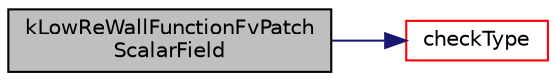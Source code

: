 digraph "kLowReWallFunctionFvPatchScalarField"
{
  bgcolor="transparent";
  edge [fontname="Helvetica",fontsize="10",labelfontname="Helvetica",labelfontsize="10"];
  node [fontname="Helvetica",fontsize="10",shape=record];
  rankdir="LR";
  Node1 [label="kLowReWallFunctionFvPatch\lScalarField",height=0.2,width=0.4,color="black", fillcolor="grey75", style="filled", fontcolor="black"];
  Node1 -> Node2 [color="midnightblue",fontsize="10",style="solid",fontname="Helvetica"];
  Node2 [label="checkType",height=0.2,width=0.4,color="red",URL="$a01241.html#ad72f1118ee25d5a9fcb73f4c5d8ea9d0",tooltip="Check the type of the patch. "];
}
